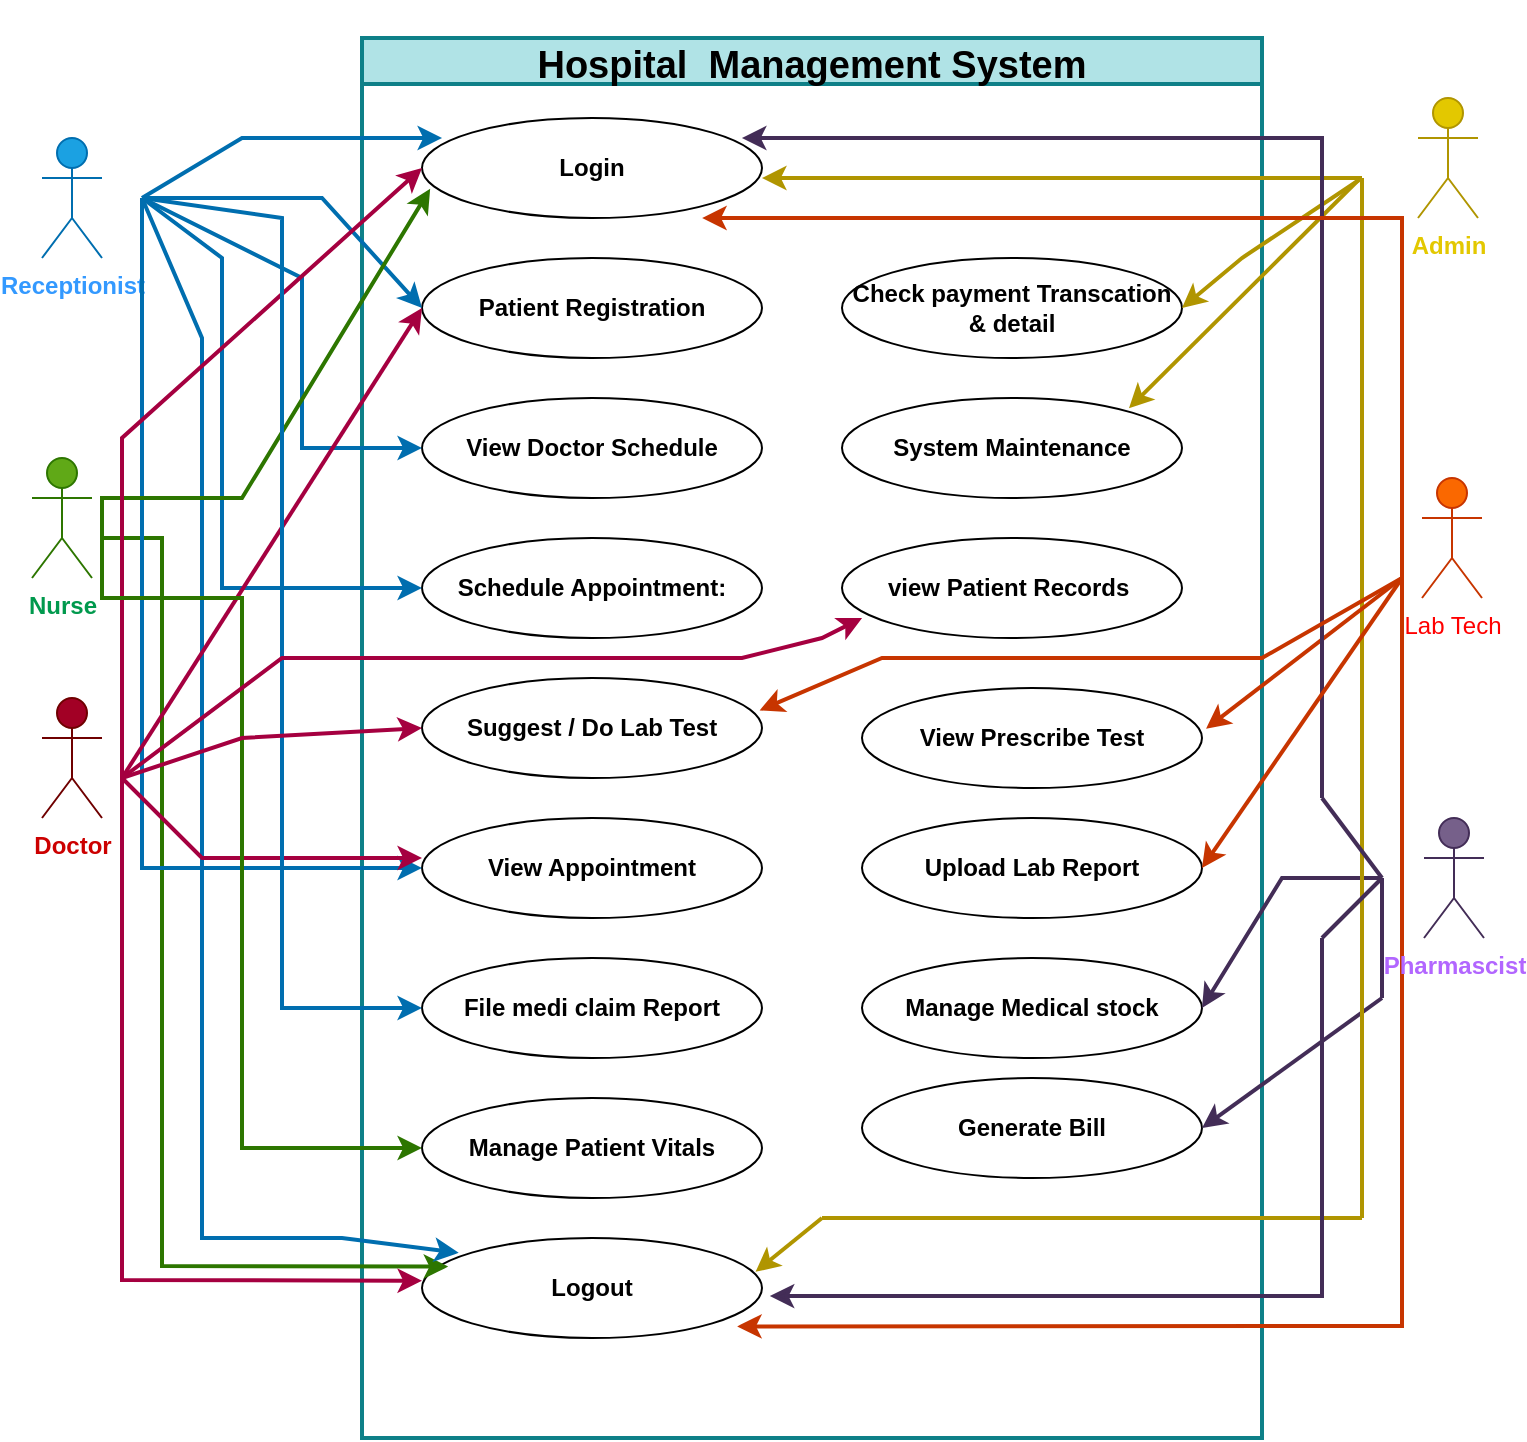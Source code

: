 <mxfile version="22.1.2" type="device" pages="2">
  <diagram name="Page-1" id="gXKMvmrFsFs9hwFlO_cq">
    <mxGraphModel dx="1480" dy="866" grid="1" gridSize="10" guides="1" tooltips="1" connect="1" arrows="1" fold="1" page="1" pageScale="1" pageWidth="15000" pageHeight="15000" math="0" shadow="0">
      <root>
        <mxCell id="0" />
        <mxCell id="1" parent="0" />
        <mxCell id="_879_frUjRLqUSVxQq9t-3" value="&lt;h1 style=&quot;&quot; class=&quot;template-name-title&quot;&gt;&lt;font style=&quot;font-size: 19px;&quot;&gt;Hospital&amp;nbsp; Management System&lt;/font&gt;&lt;/h1&gt;" style="swimlane;whiteSpace=wrap;html=1;fontStyle=1;fillColor=#b0e3e6;strokeColor=#0e8088;strokeWidth=2;" parent="1" vertex="1">
          <mxGeometry x="7210" y="5330" width="450" height="700" as="geometry" />
        </mxCell>
        <mxCell id="_879_frUjRLqUSVxQq9t-5" value="Login" style="ellipse;whiteSpace=wrap;html=1;fontStyle=1" parent="_879_frUjRLqUSVxQq9t-3" vertex="1">
          <mxGeometry x="30" y="40" width="170" height="50" as="geometry" />
        </mxCell>
        <mxCell id="_879_frUjRLqUSVxQq9t-8" value="Patient Registration" style="ellipse;whiteSpace=wrap;html=1;fontStyle=1" parent="_879_frUjRLqUSVxQq9t-3" vertex="1">
          <mxGeometry x="30" y="110" width="170" height="50" as="geometry" />
        </mxCell>
        <mxCell id="_879_frUjRLqUSVxQq9t-9" value="View Doctor Schedule" style="ellipse;whiteSpace=wrap;html=1;fontStyle=1" parent="_879_frUjRLqUSVxQq9t-3" vertex="1">
          <mxGeometry x="30" y="180" width="170" height="50" as="geometry" />
        </mxCell>
        <mxCell id="_879_frUjRLqUSVxQq9t-10" value="&lt;span&gt;Schedule Appointment:&lt;/span&gt;" style="ellipse;whiteSpace=wrap;html=1;fontStyle=1" parent="_879_frUjRLqUSVxQq9t-3" vertex="1">
          <mxGeometry x="30" y="250" width="170" height="50" as="geometry" />
        </mxCell>
        <mxCell id="94ek_NprEjbLttVScLe3-5" value="Logout" style="ellipse;whiteSpace=wrap;html=1;fontStyle=1" parent="_879_frUjRLqUSVxQq9t-3" vertex="1">
          <mxGeometry x="30" y="600" width="170" height="50" as="geometry" />
        </mxCell>
        <mxCell id="94ek_NprEjbLttVScLe3-6" value="&lt;strong&gt;View Appointment&lt;/strong&gt;" style="ellipse;whiteSpace=wrap;html=1;fontStyle=1" parent="_879_frUjRLqUSVxQq9t-3" vertex="1">
          <mxGeometry x="30" y="390" width="170" height="50" as="geometry" />
        </mxCell>
        <mxCell id="94ek_NprEjbLttVScLe3-7" value="Manage Medical stock" style="ellipse;whiteSpace=wrap;html=1;fontStyle=1" parent="_879_frUjRLqUSVxQq9t-3" vertex="1">
          <mxGeometry x="250" y="460" width="170" height="50" as="geometry" />
        </mxCell>
        <mxCell id="94ek_NprEjbLttVScLe3-8" value="Generate Bill" style="ellipse;whiteSpace=wrap;html=1;fontStyle=1" parent="_879_frUjRLqUSVxQq9t-3" vertex="1">
          <mxGeometry x="250" y="520" width="170" height="50" as="geometry" />
        </mxCell>
        <mxCell id="94ek_NprEjbLttVScLe3-34" value="" style="endArrow=classic;html=1;rounded=0;fillColor=#60a917;strokeColor=#2D7600;strokeWidth=2;entryX=0.077;entryY=0.286;entryDx=0;entryDy=0;entryPerimeter=0;" parent="_879_frUjRLqUSVxQq9t-3" target="94ek_NprEjbLttVScLe3-5" edge="1">
          <mxGeometry width="50" height="50" relative="1" as="geometry">
            <mxPoint x="-130" y="250" as="sourcePoint" />
            <mxPoint x="20" y="610" as="targetPoint" />
            <Array as="points">
              <mxPoint x="-100" y="250" />
              <mxPoint x="-100" y="340" />
              <mxPoint x="-100" y="430" />
              <mxPoint x="-100" y="614" />
            </Array>
          </mxGeometry>
        </mxCell>
        <mxCell id="94ek_NprEjbLttVScLe3-44" value="" style="endArrow=classic;html=1;rounded=0;entryX=1;entryY=0.5;entryDx=0;entryDy=0;strokeWidth=2;fillColor=#e3c800;strokeColor=#B09500;" parent="_879_frUjRLqUSVxQq9t-3" edge="1">
          <mxGeometry width="50" height="50" relative="1" as="geometry">
            <mxPoint x="500" y="70" as="sourcePoint" />
            <mxPoint x="200.0" y="70" as="targetPoint" />
          </mxGeometry>
        </mxCell>
        <mxCell id="u3z8EmCiYmt38ChqZdmB-3" value="System Maintenance" style="ellipse;whiteSpace=wrap;html=1;fontStyle=1" parent="_879_frUjRLqUSVxQq9t-3" vertex="1">
          <mxGeometry x="240" y="180" width="170" height="50" as="geometry" />
        </mxCell>
        <mxCell id="u3z8EmCiYmt38ChqZdmB-9" value="" style="endArrow=classic;html=1;rounded=0;entryX=0.981;entryY=0.338;entryDx=0;entryDy=0;entryPerimeter=0;strokeWidth=2;fillColor=#e3c800;strokeColor=#B09500;" parent="_879_frUjRLqUSVxQq9t-3" target="94ek_NprEjbLttVScLe3-5" edge="1">
          <mxGeometry width="50" height="50" relative="1" as="geometry">
            <mxPoint x="230" y="590" as="sourcePoint" />
            <mxPoint x="204.19" y="609.65" as="targetPoint" />
          </mxGeometry>
        </mxCell>
        <mxCell id="u3z8EmCiYmt38ChqZdmB-12" value="" style="endArrow=classic;html=1;rounded=0;strokeWidth=2;fillColor=#e3c800;strokeColor=#B09500;entryX=0.844;entryY=0.103;entryDx=0;entryDy=0;entryPerimeter=0;" parent="_879_frUjRLqUSVxQq9t-3" target="u3z8EmCiYmt38ChqZdmB-3" edge="1">
          <mxGeometry width="50" height="50" relative="1" as="geometry">
            <mxPoint x="497.96" y="71.25" as="sourcePoint" />
            <mxPoint x="410" y="198.75" as="targetPoint" />
            <Array as="points" />
          </mxGeometry>
        </mxCell>
        <mxCell id="94ek_NprEjbLttVScLe3-48" value="" style="endArrow=classic;html=1;rounded=0;fillColor=#76608a;strokeColor=#432D57;strokeWidth=2;entryX=1;entryY=0.5;entryDx=0;entryDy=0;" parent="_879_frUjRLqUSVxQq9t-3" target="94ek_NprEjbLttVScLe3-7" edge="1">
          <mxGeometry width="50" height="50" relative="1" as="geometry">
            <mxPoint x="510" y="420" as="sourcePoint" />
            <mxPoint x="410" y="420" as="targetPoint" />
            <Array as="points">
              <mxPoint x="460" y="420" />
            </Array>
          </mxGeometry>
        </mxCell>
        <mxCell id="94ek_NprEjbLttVScLe3-2" value="Upload Lab Report" style="ellipse;whiteSpace=wrap;html=1;fontStyle=1" parent="_879_frUjRLqUSVxQq9t-3" vertex="1">
          <mxGeometry x="250" y="390" width="170" height="50" as="geometry" />
        </mxCell>
        <mxCell id="u3z8EmCiYmt38ChqZdmB-4" value="view Patient Records&amp;nbsp;" style="ellipse;whiteSpace=wrap;html=1;fontStyle=1" parent="_879_frUjRLqUSVxQq9t-3" vertex="1">
          <mxGeometry x="240" y="250" width="170" height="50" as="geometry" />
        </mxCell>
        <mxCell id="-_jx0KuunPsmwEeGjPs3-6" value="" style="endArrow=classic;html=1;rounded=0;entryX=0.927;entryY=0.884;entryDx=0;entryDy=0;entryPerimeter=0;strokeWidth=2;fillColor=#fa6800;strokeColor=#C73500;" parent="_879_frUjRLqUSVxQq9t-3" target="94ek_NprEjbLttVScLe3-5" edge="1">
          <mxGeometry width="50" height="50" relative="1" as="geometry">
            <mxPoint x="520" y="270" as="sourcePoint" />
            <mxPoint x="290" y="310" as="targetPoint" />
            <Array as="points">
              <mxPoint x="520" y="644" />
            </Array>
          </mxGeometry>
        </mxCell>
        <mxCell id="-_jx0KuunPsmwEeGjPs3-8" value="Manage Patient Vitals" style="ellipse;whiteSpace=wrap;html=1;fontStyle=1" parent="_879_frUjRLqUSVxQq9t-3" vertex="1">
          <mxGeometry x="30" y="530" width="170" height="50" as="geometry" />
        </mxCell>
        <mxCell id="-_jx0KuunPsmwEeGjPs3-10" value="File medi claim Report" style="ellipse;whiteSpace=wrap;html=1;fontStyle=1" parent="_879_frUjRLqUSVxQq9t-3" vertex="1">
          <mxGeometry x="30" y="460" width="170" height="50" as="geometry" />
        </mxCell>
        <mxCell id="-_jx0KuunPsmwEeGjPs3-12" value="Suggest / Do Lab Test" style="ellipse;whiteSpace=wrap;html=1;fontStyle=1" parent="_879_frUjRLqUSVxQq9t-3" vertex="1">
          <mxGeometry x="30" y="320" width="170" height="50" as="geometry" />
        </mxCell>
        <mxCell id="AWQm2vI09b2z1ZPZojSG-1" value="Check payment Transcation &amp;amp; detail" style="ellipse;whiteSpace=wrap;html=1;fontStyle=1" parent="_879_frUjRLqUSVxQq9t-3" vertex="1">
          <mxGeometry x="240" y="110" width="170" height="50" as="geometry" />
        </mxCell>
        <mxCell id="PF7BRipgZ3cW-TuT_Z6g-1" value="View Prescribe Test" style="ellipse;whiteSpace=wrap;html=1;fontStyle=1" parent="_879_frUjRLqUSVxQq9t-3" vertex="1">
          <mxGeometry x="250" y="325" width="170" height="50" as="geometry" />
        </mxCell>
        <mxCell id="_879_frUjRLqUSVxQq9t-4" value="&lt;font color=&quot;#b266ff&quot;&gt;Pharmascist&lt;br&gt;&lt;/font&gt;" style="shape=umlActor;verticalLabelPosition=bottom;verticalAlign=top;html=1;outlineConnect=0;fontStyle=1;fillColor=#76608a;fontColor=#ffffff;strokeColor=#432D57;" parent="1" vertex="1">
          <mxGeometry x="7741" y="5720" width="30" height="60" as="geometry" />
        </mxCell>
        <mxCell id="_879_frUjRLqUSVxQq9t-15" value="&lt;font color=&quot;#cc0000&quot;&gt;Doctor&lt;/font&gt;" style="shape=umlActor;verticalLabelPosition=bottom;verticalAlign=top;html=1;outlineConnect=0;fontStyle=1;fillColor=#a20025;fontColor=#ffffff;strokeColor=#6F0000;" parent="1" vertex="1">
          <mxGeometry x="7050" y="5660" width="30" height="60" as="geometry" />
        </mxCell>
        <mxCell id="_879_frUjRLqUSVxQq9t-20" value="&lt;font color=&quot;#e3c800&quot;&gt;Admin&lt;/font&gt;" style="shape=umlActor;verticalLabelPosition=bottom;verticalAlign=top;html=1;outlineConnect=0;fontStyle=1;fillColor=#e3c800;fontColor=#000000;strokeColor=#B09500;" parent="1" vertex="1">
          <mxGeometry x="7738" y="5360" width="30" height="60" as="geometry" />
        </mxCell>
        <mxCell id="_879_frUjRLqUSVxQq9t-21" value="&lt;font color=&quot;#3399ff&quot;&gt;Receptionist&lt;/font&gt;" style="shape=umlActor;verticalLabelPosition=bottom;verticalAlign=top;html=1;outlineConnect=0;fontStyle=1;fillColor=#1ba1e2;fontColor=#ffffff;strokeColor=#006EAF;" parent="1" vertex="1">
          <mxGeometry x="7050" y="5380" width="30" height="60" as="geometry" />
        </mxCell>
        <mxCell id="94ek_NprEjbLttVScLe3-9" value="&lt;font color=&quot;#00994d&quot;&gt;Nurse&lt;/font&gt;" style="shape=umlActor;verticalLabelPosition=bottom;verticalAlign=top;html=1;outlineConnect=0;fontStyle=1;fillColor=#60a917;fontColor=#ffffff;strokeColor=#2D7600;" parent="1" vertex="1">
          <mxGeometry x="7045" y="5540" width="30" height="60" as="geometry" />
        </mxCell>
        <mxCell id="94ek_NprEjbLttVScLe3-11" value="" style="endArrow=classic;html=1;rounded=0;fillColor=#1ba1e2;strokeColor=#006EAF;strokeWidth=2;entryX=0.059;entryY=0.2;entryDx=0;entryDy=0;entryPerimeter=0;" parent="1" target="_879_frUjRLqUSVxQq9t-5" edge="1">
          <mxGeometry width="50" height="50" relative="1" as="geometry">
            <mxPoint x="7100" y="5410" as="sourcePoint" />
            <mxPoint x="7230" y="5380" as="targetPoint" />
            <Array as="points">
              <mxPoint x="7150" y="5380" />
            </Array>
          </mxGeometry>
        </mxCell>
        <mxCell id="94ek_NprEjbLttVScLe3-12" value="" style="endArrow=classic;html=1;rounded=0;entryX=0.108;entryY=0.148;entryDx=0;entryDy=0;fillColor=#1ba1e2;strokeColor=#006EAF;strokeWidth=2;entryPerimeter=0;" parent="1" target="94ek_NprEjbLttVScLe3-5" edge="1">
          <mxGeometry width="50" height="50" relative="1" as="geometry">
            <mxPoint x="7100" y="5410" as="sourcePoint" />
            <mxPoint x="7170" y="5730" as="targetPoint" />
            <Array as="points">
              <mxPoint x="7130" y="5480" />
              <mxPoint x="7130" y="5570" />
              <mxPoint x="7130" y="5730" />
              <mxPoint x="7130" y="5930" />
              <mxPoint x="7200" y="5930" />
            </Array>
          </mxGeometry>
        </mxCell>
        <mxCell id="94ek_NprEjbLttVScLe3-13" value="" style="endArrow=classic;html=1;rounded=0;entryX=0;entryY=0.5;entryDx=0;entryDy=0;strokeWidth=2;fillColor=#1ba1e2;strokeColor=#006EAF;" parent="1" target="_879_frUjRLqUSVxQq9t-8" edge="1">
          <mxGeometry width="50" height="50" relative="1" as="geometry">
            <mxPoint x="7100" y="5410" as="sourcePoint" />
            <mxPoint x="7250" y="5405" as="targetPoint" />
            <Array as="points">
              <mxPoint x="7190" y="5410" />
            </Array>
          </mxGeometry>
        </mxCell>
        <mxCell id="94ek_NprEjbLttVScLe3-14" value="" style="endArrow=classic;html=1;rounded=0;entryX=0;entryY=0.5;entryDx=0;entryDy=0;fillColor=#1ba1e2;strokeColor=#006EAF;strokeWidth=2;" parent="1" target="_879_frUjRLqUSVxQq9t-9" edge="1">
          <mxGeometry width="50" height="50" relative="1" as="geometry">
            <mxPoint x="7100" y="5410" as="sourcePoint" />
            <mxPoint x="7250" y="5475" as="targetPoint" />
            <Array as="points">
              <mxPoint x="7180" y="5450" />
              <mxPoint x="7180" y="5535" />
            </Array>
          </mxGeometry>
        </mxCell>
        <mxCell id="94ek_NprEjbLttVScLe3-15" value="" style="endArrow=classic;html=1;rounded=0;entryX=0;entryY=0.5;entryDx=0;entryDy=0;fillColor=#1ba1e2;strokeColor=#006EAF;strokeWidth=2;" parent="1" edge="1">
          <mxGeometry width="50" height="50" relative="1" as="geometry">
            <mxPoint x="7100" y="5410" as="sourcePoint" />
            <mxPoint x="7240" y="5605" as="targetPoint" />
            <Array as="points">
              <mxPoint x="7140" y="5440" />
              <mxPoint x="7140" y="5490" />
              <mxPoint x="7140" y="5605" />
            </Array>
          </mxGeometry>
        </mxCell>
        <mxCell id="94ek_NprEjbLttVScLe3-30" value="" style="endArrow=classic;html=1;rounded=0;entryX=0;entryY=0.5;entryDx=0;entryDy=0;fillColor=#1ba1e2;strokeColor=#006EAF;strokeWidth=2;" parent="1" target="94ek_NprEjbLttVScLe3-6" edge="1">
          <mxGeometry width="50" height="50" relative="1" as="geometry">
            <mxPoint x="7100" y="5410" as="sourcePoint" />
            <mxPoint x="7250" y="5689.85" as="targetPoint" />
            <Array as="points">
              <mxPoint x="7100" y="5600" />
              <mxPoint x="7100" y="5745" />
            </Array>
          </mxGeometry>
        </mxCell>
        <mxCell id="94ek_NprEjbLttVScLe3-32" value="" style="endArrow=classic;html=1;rounded=0;entryX=0.024;entryY=0.708;entryDx=0;entryDy=0;fillColor=#60a917;strokeColor=#2D7600;strokeWidth=2;entryPerimeter=0;" parent="1" target="_879_frUjRLqUSVxQq9t-5" edge="1">
          <mxGeometry width="50" height="50" relative="1" as="geometry">
            <mxPoint x="7080" y="5580" as="sourcePoint" />
            <mxPoint x="7250" y="5405" as="targetPoint" />
            <Array as="points">
              <mxPoint x="7080" y="5560" />
              <mxPoint x="7110" y="5560" />
              <mxPoint x="7150" y="5560" />
            </Array>
          </mxGeometry>
        </mxCell>
        <mxCell id="94ek_NprEjbLttVScLe3-39" value="" style="endArrow=classic;html=1;rounded=0;entryX=0;entryY=0.5;entryDx=0;entryDy=0;strokeWidth=2;fillColor=#d80073;strokeColor=#A50040;" parent="1" target="_879_frUjRLqUSVxQq9t-5" edge="1">
          <mxGeometry width="50" height="50" relative="1" as="geometry">
            <mxPoint x="7090" y="5700" as="sourcePoint" />
            <mxPoint x="7140" y="5650" as="targetPoint" />
            <Array as="points">
              <mxPoint x="7090" y="5530" />
            </Array>
          </mxGeometry>
        </mxCell>
        <mxCell id="94ek_NprEjbLttVScLe3-40" value="" style="endArrow=classic;html=1;rounded=0;strokeWidth=2;fillColor=#d80073;strokeColor=#A50040;" parent="1" edge="1">
          <mxGeometry width="50" height="50" relative="1" as="geometry">
            <mxPoint x="7090" y="5700" as="sourcePoint" />
            <mxPoint x="7240" y="5951.391" as="targetPoint" />
            <Array as="points">
              <mxPoint x="7090" y="5951" />
            </Array>
          </mxGeometry>
        </mxCell>
        <mxCell id="94ek_NprEjbLttVScLe3-41" value="" style="endArrow=classic;html=1;rounded=0;entryX=0;entryY=0.5;entryDx=0;entryDy=0;strokeWidth=2;fillColor=#d80073;strokeColor=#A50040;" parent="1" target="_879_frUjRLqUSVxQq9t-8" edge="1">
          <mxGeometry width="50" height="50" relative="1" as="geometry">
            <mxPoint x="7090" y="5700" as="sourcePoint" />
            <mxPoint x="7250" y="5405" as="targetPoint" />
          </mxGeometry>
        </mxCell>
        <mxCell id="94ek_NprEjbLttVScLe3-42" value="" style="endArrow=classic;html=1;rounded=0;strokeWidth=2;fillColor=#d80073;strokeColor=#A50040;" parent="1" edge="1">
          <mxGeometry width="50" height="50" relative="1" as="geometry">
            <mxPoint x="7090" y="5700" as="sourcePoint" />
            <mxPoint x="7240" y="5740" as="targetPoint" />
            <Array as="points">
              <mxPoint x="7130" y="5740" />
            </Array>
          </mxGeometry>
        </mxCell>
        <mxCell id="94ek_NprEjbLttVScLe3-49" value="" style="endArrow=classic;html=1;rounded=0;fillColor=#76608a;strokeWidth=2;entryX=1;entryY=0.5;entryDx=0;entryDy=0;strokeColor=#432D57;" parent="1" target="94ek_NprEjbLttVScLe3-8" edge="1">
          <mxGeometry width="50" height="50" relative="1" as="geometry">
            <mxPoint x="7720" y="5810" as="sourcePoint" />
            <mxPoint x="7790.0" y="5720" as="targetPoint" />
          </mxGeometry>
        </mxCell>
        <mxCell id="u3z8EmCiYmt38ChqZdmB-7" value="" style="endArrow=none;html=1;rounded=0;strokeWidth=2;fillColor=#e3c800;strokeColor=#B09500;" parent="1" edge="1">
          <mxGeometry width="50" height="50" relative="1" as="geometry">
            <mxPoint x="7710" y="5920" as="sourcePoint" />
            <mxPoint x="7710" y="5400" as="targetPoint" />
          </mxGeometry>
        </mxCell>
        <mxCell id="u3z8EmCiYmt38ChqZdmB-11" value="" style="endArrow=classic;html=1;rounded=0;entryX=1;entryY=0.5;entryDx=0;entryDy=0;strokeWidth=2;fillColor=#e3c800;strokeColor=#B09500;" parent="1" edge="1">
          <mxGeometry width="50" height="50" relative="1" as="geometry">
            <mxPoint x="7710" y="5400" as="sourcePoint" />
            <mxPoint x="7620" y="5465" as="targetPoint" />
            <Array as="points">
              <mxPoint x="7650" y="5440" />
            </Array>
          </mxGeometry>
        </mxCell>
        <mxCell id="u3z8EmCiYmt38ChqZdmB-13" value="" style="endArrow=classic;html=1;rounded=0;entryX=1.012;entryY=0.407;entryDx=0;entryDy=0;strokeWidth=2;fillColor=#fa6800;strokeColor=#C73500;entryPerimeter=0;" parent="1" edge="1">
          <mxGeometry width="50" height="50" relative="1" as="geometry">
            <mxPoint x="7730" y="5600" as="sourcePoint" />
            <mxPoint x="7632.04" y="5675.35" as="targetPoint" />
            <Array as="points" />
          </mxGeometry>
        </mxCell>
        <mxCell id="u3z8EmCiYmt38ChqZdmB-6" value="" style="endArrow=none;html=1;rounded=0;fillColor=#e3c800;strokeColor=#B09500;strokeWidth=2;" parent="1" edge="1">
          <mxGeometry width="50" height="50" relative="1" as="geometry">
            <mxPoint x="7440" y="5920" as="sourcePoint" />
            <mxPoint x="7710" y="5920" as="targetPoint" />
          </mxGeometry>
        </mxCell>
        <mxCell id="u3z8EmCiYmt38ChqZdmB-16" value="" style="endArrow=none;html=1;rounded=0;strokeWidth=2;fillColor=#76608a;strokeColor=#432D57;" parent="1" edge="1">
          <mxGeometry width="50" height="50" relative="1" as="geometry">
            <mxPoint x="7720" y="5810" as="sourcePoint" />
            <mxPoint x="7720" y="5750" as="targetPoint" />
          </mxGeometry>
        </mxCell>
        <mxCell id="u3z8EmCiYmt38ChqZdmB-18" value="" style="endArrow=classic;html=1;rounded=0;strokeWidth=2;fillColor=#76608a;strokeColor=#432D57;entryX=0.941;entryY=0.2;entryDx=0;entryDy=0;entryPerimeter=0;" parent="1" target="_879_frUjRLqUSVxQq9t-5" edge="1">
          <mxGeometry width="50" height="50" relative="1" as="geometry">
            <mxPoint x="7690" y="5710" as="sourcePoint" />
            <mxPoint x="7420" y="5380" as="targetPoint" />
            <Array as="points">
              <mxPoint x="7690" y="5380" />
            </Array>
          </mxGeometry>
        </mxCell>
        <mxCell id="u3z8EmCiYmt38ChqZdmB-19" value="" style="endArrow=classic;html=1;rounded=0;fillColor=#76608a;strokeColor=#432D57;strokeWidth=2;entryX=1.023;entryY=0.581;entryDx=0;entryDy=0;entryPerimeter=0;" parent="1" target="94ek_NprEjbLttVScLe3-5" edge="1">
          <mxGeometry width="50" height="50" relative="1" as="geometry">
            <mxPoint x="7690" y="5780" as="sourcePoint" />
            <mxPoint x="7650" y="5790" as="targetPoint" />
            <Array as="points">
              <mxPoint x="7690" y="5959" />
            </Array>
          </mxGeometry>
        </mxCell>
        <mxCell id="u3z8EmCiYmt38ChqZdmB-20" value="" style="endArrow=none;html=1;rounded=0;strokeWidth=2;fillColor=#76608a;strokeColor=#432D57;" parent="1" edge="1">
          <mxGeometry width="50" height="50" relative="1" as="geometry">
            <mxPoint x="7720" y="5750" as="sourcePoint" />
            <mxPoint x="7690" y="5710" as="targetPoint" />
          </mxGeometry>
        </mxCell>
        <mxCell id="u3z8EmCiYmt38ChqZdmB-21" value="" style="endArrow=none;html=1;rounded=0;fillColor=#76608a;strokeColor=#432D57;strokeWidth=2;" parent="1" edge="1">
          <mxGeometry width="50" height="50" relative="1" as="geometry">
            <mxPoint x="7690" y="5780" as="sourcePoint" />
            <mxPoint x="7720" y="5750" as="targetPoint" />
          </mxGeometry>
        </mxCell>
        <mxCell id="-_jx0KuunPsmwEeGjPs3-1" value="&lt;font color=&quot;#ff0000&quot;&gt;Lab Tech&lt;/font&gt;" style="shape=umlActor;verticalLabelPosition=bottom;verticalAlign=top;html=1;outlineConnect=0;fillColor=#fa6800;fontColor=#000000;strokeColor=#C73500;" parent="1" vertex="1">
          <mxGeometry x="7740" y="5550" width="30" height="60" as="geometry" />
        </mxCell>
        <mxCell id="-_jx0KuunPsmwEeGjPs3-4" value="" style="endArrow=classic;html=1;rounded=0;entryX=1;entryY=0.5;entryDx=0;entryDy=0;strokeWidth=2;fillColor=#fa6800;strokeColor=#C73500;" parent="1" target="94ek_NprEjbLttVScLe3-2" edge="1">
          <mxGeometry width="50" height="50" relative="1" as="geometry">
            <mxPoint x="7730" y="5600" as="sourcePoint" />
            <mxPoint x="7632" y="5610" as="targetPoint" />
            <Array as="points" />
          </mxGeometry>
        </mxCell>
        <mxCell id="-_jx0KuunPsmwEeGjPs3-5" value="" style="endArrow=classic;html=1;rounded=0;entryX=0.824;entryY=1;entryDx=0;entryDy=0;entryPerimeter=0;strokeWidth=2;fillColor=#fa6800;strokeColor=#C73500;" parent="1" target="_879_frUjRLqUSVxQq9t-5" edge="1">
          <mxGeometry width="50" height="50" relative="1" as="geometry">
            <mxPoint x="7730" y="5600" as="sourcePoint" />
            <mxPoint x="7420" y="5420" as="targetPoint" />
            <Array as="points">
              <mxPoint x="7730" y="5420" />
            </Array>
          </mxGeometry>
        </mxCell>
        <mxCell id="-_jx0KuunPsmwEeGjPs3-9" value="" style="endArrow=classic;html=1;rounded=0;entryX=0;entryY=0.5;entryDx=0;entryDy=0;fillColor=#60a917;strokeColor=#2D7600;strokeWidth=2;" parent="1" target="-_jx0KuunPsmwEeGjPs3-8" edge="1">
          <mxGeometry width="50" height="50" relative="1" as="geometry">
            <mxPoint x="7080" y="5580" as="sourcePoint" />
            <mxPoint x="7250" y="5965" as="targetPoint" />
            <Array as="points">
              <mxPoint x="7080" y="5610" />
              <mxPoint x="7150" y="5610" />
              <mxPoint x="7150" y="5710" />
              <mxPoint x="7150" y="5885" />
            </Array>
          </mxGeometry>
        </mxCell>
        <mxCell id="-_jx0KuunPsmwEeGjPs3-11" value="" style="endArrow=classic;html=1;rounded=0;entryX=0;entryY=0.5;entryDx=0;entryDy=0;fillColor=#1ba1e2;strokeColor=#006EAF;strokeWidth=2;" parent="1" target="-_jx0KuunPsmwEeGjPs3-10" edge="1">
          <mxGeometry width="50" height="50" relative="1" as="geometry">
            <mxPoint x="7100" y="5410" as="sourcePoint" />
            <mxPoint x="7250" y="5689.85" as="targetPoint" />
            <Array as="points">
              <mxPoint x="7170" y="5420" />
              <mxPoint x="7170" y="5580" />
              <mxPoint x="7170" y="5815" />
            </Array>
          </mxGeometry>
        </mxCell>
        <mxCell id="-_jx0KuunPsmwEeGjPs3-15" value="" style="endArrow=classic;html=1;rounded=0;strokeWidth=2;fillColor=#d80073;strokeColor=#A50040;entryX=0;entryY=0.5;entryDx=0;entryDy=0;" parent="1" target="-_jx0KuunPsmwEeGjPs3-12" edge="1">
          <mxGeometry width="50" height="50" relative="1" as="geometry">
            <mxPoint x="7090" y="5700" as="sourcePoint" />
            <mxPoint x="7250" y="5750" as="targetPoint" />
            <Array as="points">
              <mxPoint x="7150" y="5680" />
            </Array>
          </mxGeometry>
        </mxCell>
        <mxCell id="-_jx0KuunPsmwEeGjPs3-16" value="" style="endArrow=classic;html=1;rounded=0;entryX=0.993;entryY=0.324;entryDx=0;entryDy=0;strokeWidth=2;fillColor=#fa6800;strokeColor=#C73500;entryPerimeter=0;" parent="1" target="-_jx0KuunPsmwEeGjPs3-12" edge="1">
          <mxGeometry width="50" height="50" relative="1" as="geometry">
            <mxPoint x="7730" y="5600" as="sourcePoint" />
            <mxPoint x="7642" y="5685" as="targetPoint" />
            <Array as="points">
              <mxPoint x="7660" y="5640" />
              <mxPoint x="7580" y="5640" />
              <mxPoint x="7470" y="5640" />
            </Array>
          </mxGeometry>
        </mxCell>
        <mxCell id="-_jx0KuunPsmwEeGjPs3-17" value="" style="endArrow=classic;html=1;rounded=0;strokeWidth=2;fillColor=#d80073;strokeColor=#A50040;entryX=0.059;entryY=0.8;entryDx=0;entryDy=0;entryPerimeter=0;" parent="1" target="u3z8EmCiYmt38ChqZdmB-4" edge="1">
          <mxGeometry width="50" height="50" relative="1" as="geometry">
            <mxPoint x="7090" y="5700" as="sourcePoint" />
            <mxPoint x="7250" y="5685" as="targetPoint" />
            <Array as="points">
              <mxPoint x="7170" y="5640" />
              <mxPoint x="7260" y="5640" />
              <mxPoint x="7360" y="5640" />
              <mxPoint x="7400" y="5640" />
              <mxPoint x="7440" y="5630" />
            </Array>
          </mxGeometry>
        </mxCell>
      </root>
    </mxGraphModel>
  </diagram>
  <diagram id="PwfFjXkcSG1ZRAYmPYpi" name="Page-2">
    <mxGraphModel dx="1219" dy="713" grid="1" gridSize="10" guides="1" tooltips="1" connect="1" arrows="1" fold="1" page="1" pageScale="1" pageWidth="15000" pageHeight="15000" math="0" shadow="0">
      <root>
        <mxCell id="0" />
        <mxCell id="1" parent="0" />
        <mxCell id="3hZ8_KgaP1_ogNREOE0S-1" value="&lt;h1 style=&quot;&quot; class=&quot;template-name-title&quot;&gt;&lt;font style=&quot;font-size: 19px;&quot;&gt;Hospital&amp;nbsp; Management System&lt;/font&gt;&lt;/h1&gt;" style="swimlane;whiteSpace=wrap;html=1;fontStyle=1;fillColor=#b0e3e6;strokeColor=#0e8088;strokeWidth=2;" parent="1" vertex="1">
          <mxGeometry x="7210" y="5330" width="930" height="800" as="geometry" />
        </mxCell>
        <mxCell id="3hZ8_KgaP1_ogNREOE0S-2" value="Login/Loout" style="ellipse;whiteSpace=wrap;html=1;fontStyle=1" parent="3hZ8_KgaP1_ogNREOE0S-1" vertex="1">
          <mxGeometry x="360" y="330" width="170" height="50" as="geometry" />
        </mxCell>
        <mxCell id="3hZ8_KgaP1_ogNREOE0S-3" value="Patient Registration" style="ellipse;whiteSpace=wrap;html=1;fontStyle=1" parent="3hZ8_KgaP1_ogNREOE0S-1" vertex="1">
          <mxGeometry x="30" y="110" width="170" height="50" as="geometry" />
        </mxCell>
        <mxCell id="3hZ8_KgaP1_ogNREOE0S-4" value="View Doctor Schedule" style="ellipse;whiteSpace=wrap;html=1;fontStyle=1" parent="3hZ8_KgaP1_ogNREOE0S-1" vertex="1">
          <mxGeometry x="30" y="180" width="170" height="50" as="geometry" />
        </mxCell>
        <mxCell id="3hZ8_KgaP1_ogNREOE0S-5" value="&lt;span&gt;Schedule Appointment:&lt;/span&gt;" style="ellipse;whiteSpace=wrap;html=1;fontStyle=1" parent="3hZ8_KgaP1_ogNREOE0S-1" vertex="1">
          <mxGeometry x="30" y="250" width="170" height="50" as="geometry" />
        </mxCell>
        <mxCell id="3hZ8_KgaP1_ogNREOE0S-7" value="&lt;strong&gt;View Appointment&lt;/strong&gt;" style="ellipse;whiteSpace=wrap;html=1;fontStyle=1" parent="3hZ8_KgaP1_ogNREOE0S-1" vertex="1">
          <mxGeometry x="30" y="390" width="170" height="50" as="geometry" />
        </mxCell>
        <mxCell id="3hZ8_KgaP1_ogNREOE0S-8" value="Manage Medical stock" style="ellipse;whiteSpace=wrap;html=1;fontStyle=1" parent="3hZ8_KgaP1_ogNREOE0S-1" vertex="1">
          <mxGeometry x="670" y="280" width="170" height="50" as="geometry" />
        </mxCell>
        <mxCell id="3hZ8_KgaP1_ogNREOE0S-9" value="Generate Bill" style="ellipse;whiteSpace=wrap;html=1;fontStyle=1" parent="3hZ8_KgaP1_ogNREOE0S-1" vertex="1">
          <mxGeometry x="670" y="360" width="170" height="50" as="geometry" />
        </mxCell>
        <mxCell id="3hZ8_KgaP1_ogNREOE0S-12" value="Check payment Transcation &amp;amp; detail" style="ellipse;whiteSpace=wrap;html=1;fontStyle=1" parent="3hZ8_KgaP1_ogNREOE0S-1" vertex="1">
          <mxGeometry x="670" y="110" width="170" height="50" as="geometry" />
        </mxCell>
        <mxCell id="3hZ8_KgaP1_ogNREOE0S-13" value="System Maintenance" style="ellipse;whiteSpace=wrap;html=1;fontStyle=1" parent="3hZ8_KgaP1_ogNREOE0S-1" vertex="1">
          <mxGeometry x="670" y="180" width="170" height="50" as="geometry" />
        </mxCell>
        <mxCell id="3hZ8_KgaP1_ogNREOE0S-14" value="View Prescribe Test" style="ellipse;whiteSpace=wrap;html=1;fontStyle=1" parent="3hZ8_KgaP1_ogNREOE0S-1" vertex="1">
          <mxGeometry x="670" y="470" width="170" height="50" as="geometry" />
        </mxCell>
        <mxCell id="3hZ8_KgaP1_ogNREOE0S-18" value="Upload Lab Report" style="ellipse;whiteSpace=wrap;html=1;fontStyle=1" parent="3hZ8_KgaP1_ogNREOE0S-1" vertex="1">
          <mxGeometry x="670" y="540" width="170" height="50" as="geometry" />
        </mxCell>
        <mxCell id="3hZ8_KgaP1_ogNREOE0S-19" value="view Patient Records&amp;nbsp;" style="ellipse;whiteSpace=wrap;html=1;fontStyle=1" parent="3hZ8_KgaP1_ogNREOE0S-1" vertex="1">
          <mxGeometry x="30" y="540" width="170" height="50" as="geometry" />
        </mxCell>
        <mxCell id="3hZ8_KgaP1_ogNREOE0S-21" value="Manage Patient Vitals" style="ellipse;whiteSpace=wrap;html=1;fontStyle=1" parent="3hZ8_KgaP1_ogNREOE0S-1" vertex="1">
          <mxGeometry x="360" y="710" width="170" height="50" as="geometry" />
        </mxCell>
        <mxCell id="3hZ8_KgaP1_ogNREOE0S-22" value="File medi claim Report" style="ellipse;whiteSpace=wrap;html=1;fontStyle=1" parent="3hZ8_KgaP1_ogNREOE0S-1" vertex="1">
          <mxGeometry x="30" y="460" width="170" height="50" as="geometry" />
        </mxCell>
        <mxCell id="3hZ8_KgaP1_ogNREOE0S-23" value="Suggest / Do Lab Test" style="ellipse;whiteSpace=wrap;html=1;fontStyle=1" parent="3hZ8_KgaP1_ogNREOE0S-1" vertex="1">
          <mxGeometry x="360" y="540" width="170" height="50" as="geometry" />
        </mxCell>
        <mxCell id="3hZ8_KgaP1_ogNREOE0S-25" style="edgeStyle=orthogonalEdgeStyle;rounded=0;orthogonalLoop=1;jettySize=auto;html=1;exitX=0.5;exitY=1;exitDx=0;exitDy=0;" parent="3hZ8_KgaP1_ogNREOE0S-1" source="3hZ8_KgaP1_ogNREOE0S-9" target="3hZ8_KgaP1_ogNREOE0S-9" edge="1">
          <mxGeometry relative="1" as="geometry" />
        </mxCell>
        <mxCell id="3hZ8_KgaP1_ogNREOE0S-26" value="&lt;strong&gt;Billing &amp;amp; insurance&lt;/strong&gt;" style="ellipse;whiteSpace=wrap;html=1;fontStyle=1" parent="3hZ8_KgaP1_ogNREOE0S-1" vertex="1">
          <mxGeometry x="30" y="320" width="170" height="50" as="geometry" />
        </mxCell>
        <mxCell id="admVzKbBOwezkFXtxl4--1" value="&lt;font color=&quot;#3399ff&quot;&gt;Receptionist&lt;/font&gt;" style="shape=umlActor;verticalLabelPosition=bottom;verticalAlign=top;html=1;outlineConnect=0;fontStyle=1;fillColor=#1ba1e2;fontColor=#ffffff;strokeColor=#006EAF;" parent="1" vertex="1">
          <mxGeometry x="7040" y="5430" width="30" height="60" as="geometry" />
        </mxCell>
        <mxCell id="EILtwsFyxK4V8zAlt2We-1" value="&lt;font color=&quot;#00994d&quot;&gt;Nurse&lt;/font&gt;" style="shape=umlActor;verticalLabelPosition=bottom;verticalAlign=top;html=1;outlineConnect=0;fontStyle=1;fillColor=#60a917;fontColor=#ffffff;strokeColor=#2D7600;" parent="1" vertex="1">
          <mxGeometry x="7040" y="5650" width="30" height="60" as="geometry" />
        </mxCell>
        <mxCell id="NW1HNBPhJFyNwQH6d806-1" value="&lt;font color=&quot;#cc0000&quot;&gt;Doctor&lt;/font&gt;" style="shape=umlActor;verticalLabelPosition=bottom;verticalAlign=top;html=1;outlineConnect=0;fontStyle=1;fillColor=#a20025;fontColor=#ffffff;strokeColor=#6F0000;" parent="1" vertex="1">
          <mxGeometry x="7040" y="5840" width="30" height="60" as="geometry" />
        </mxCell>
        <mxCell id="vD_byf5wkqdlMiKvUEkY-1" value="&lt;font color=&quot;#e3c800&quot;&gt;Admin&lt;/font&gt;" style="shape=umlActor;verticalLabelPosition=bottom;verticalAlign=top;html=1;outlineConnect=0;fontStyle=1;fillColor=#e3c800;fontColor=#000000;strokeColor=#B09500;" parent="1" vertex="1">
          <mxGeometry x="8240" y="5460" width="30" height="60" as="geometry" />
        </mxCell>
        <mxCell id="5VM9hvicja5Lj5dGvG3w-1" value="&lt;font color=&quot;#ff0000&quot;&gt;Lab Tech&lt;/font&gt;" style="shape=umlActor;verticalLabelPosition=bottom;verticalAlign=top;html=1;outlineConnect=0;fillColor=#fa6800;fontColor=#000000;strokeColor=#C73500;" parent="1" vertex="1">
          <mxGeometry x="8240" y="5840" width="30" height="60" as="geometry" />
        </mxCell>
        <mxCell id="oy5WOqWMbZs-p-1WA-Lo-1" value="&lt;font color=&quot;#b266ff&quot;&gt;Pharmascist&lt;br&gt;&lt;/font&gt;" style="shape=umlActor;verticalLabelPosition=bottom;verticalAlign=top;html=1;outlineConnect=0;fontStyle=1;fillColor=#76608a;fontColor=#ffffff;strokeColor=#432D57;" parent="1" vertex="1">
          <mxGeometry x="8240" y="5650" width="30" height="60" as="geometry" />
        </mxCell>
      </root>
    </mxGraphModel>
  </diagram>
</mxfile>
